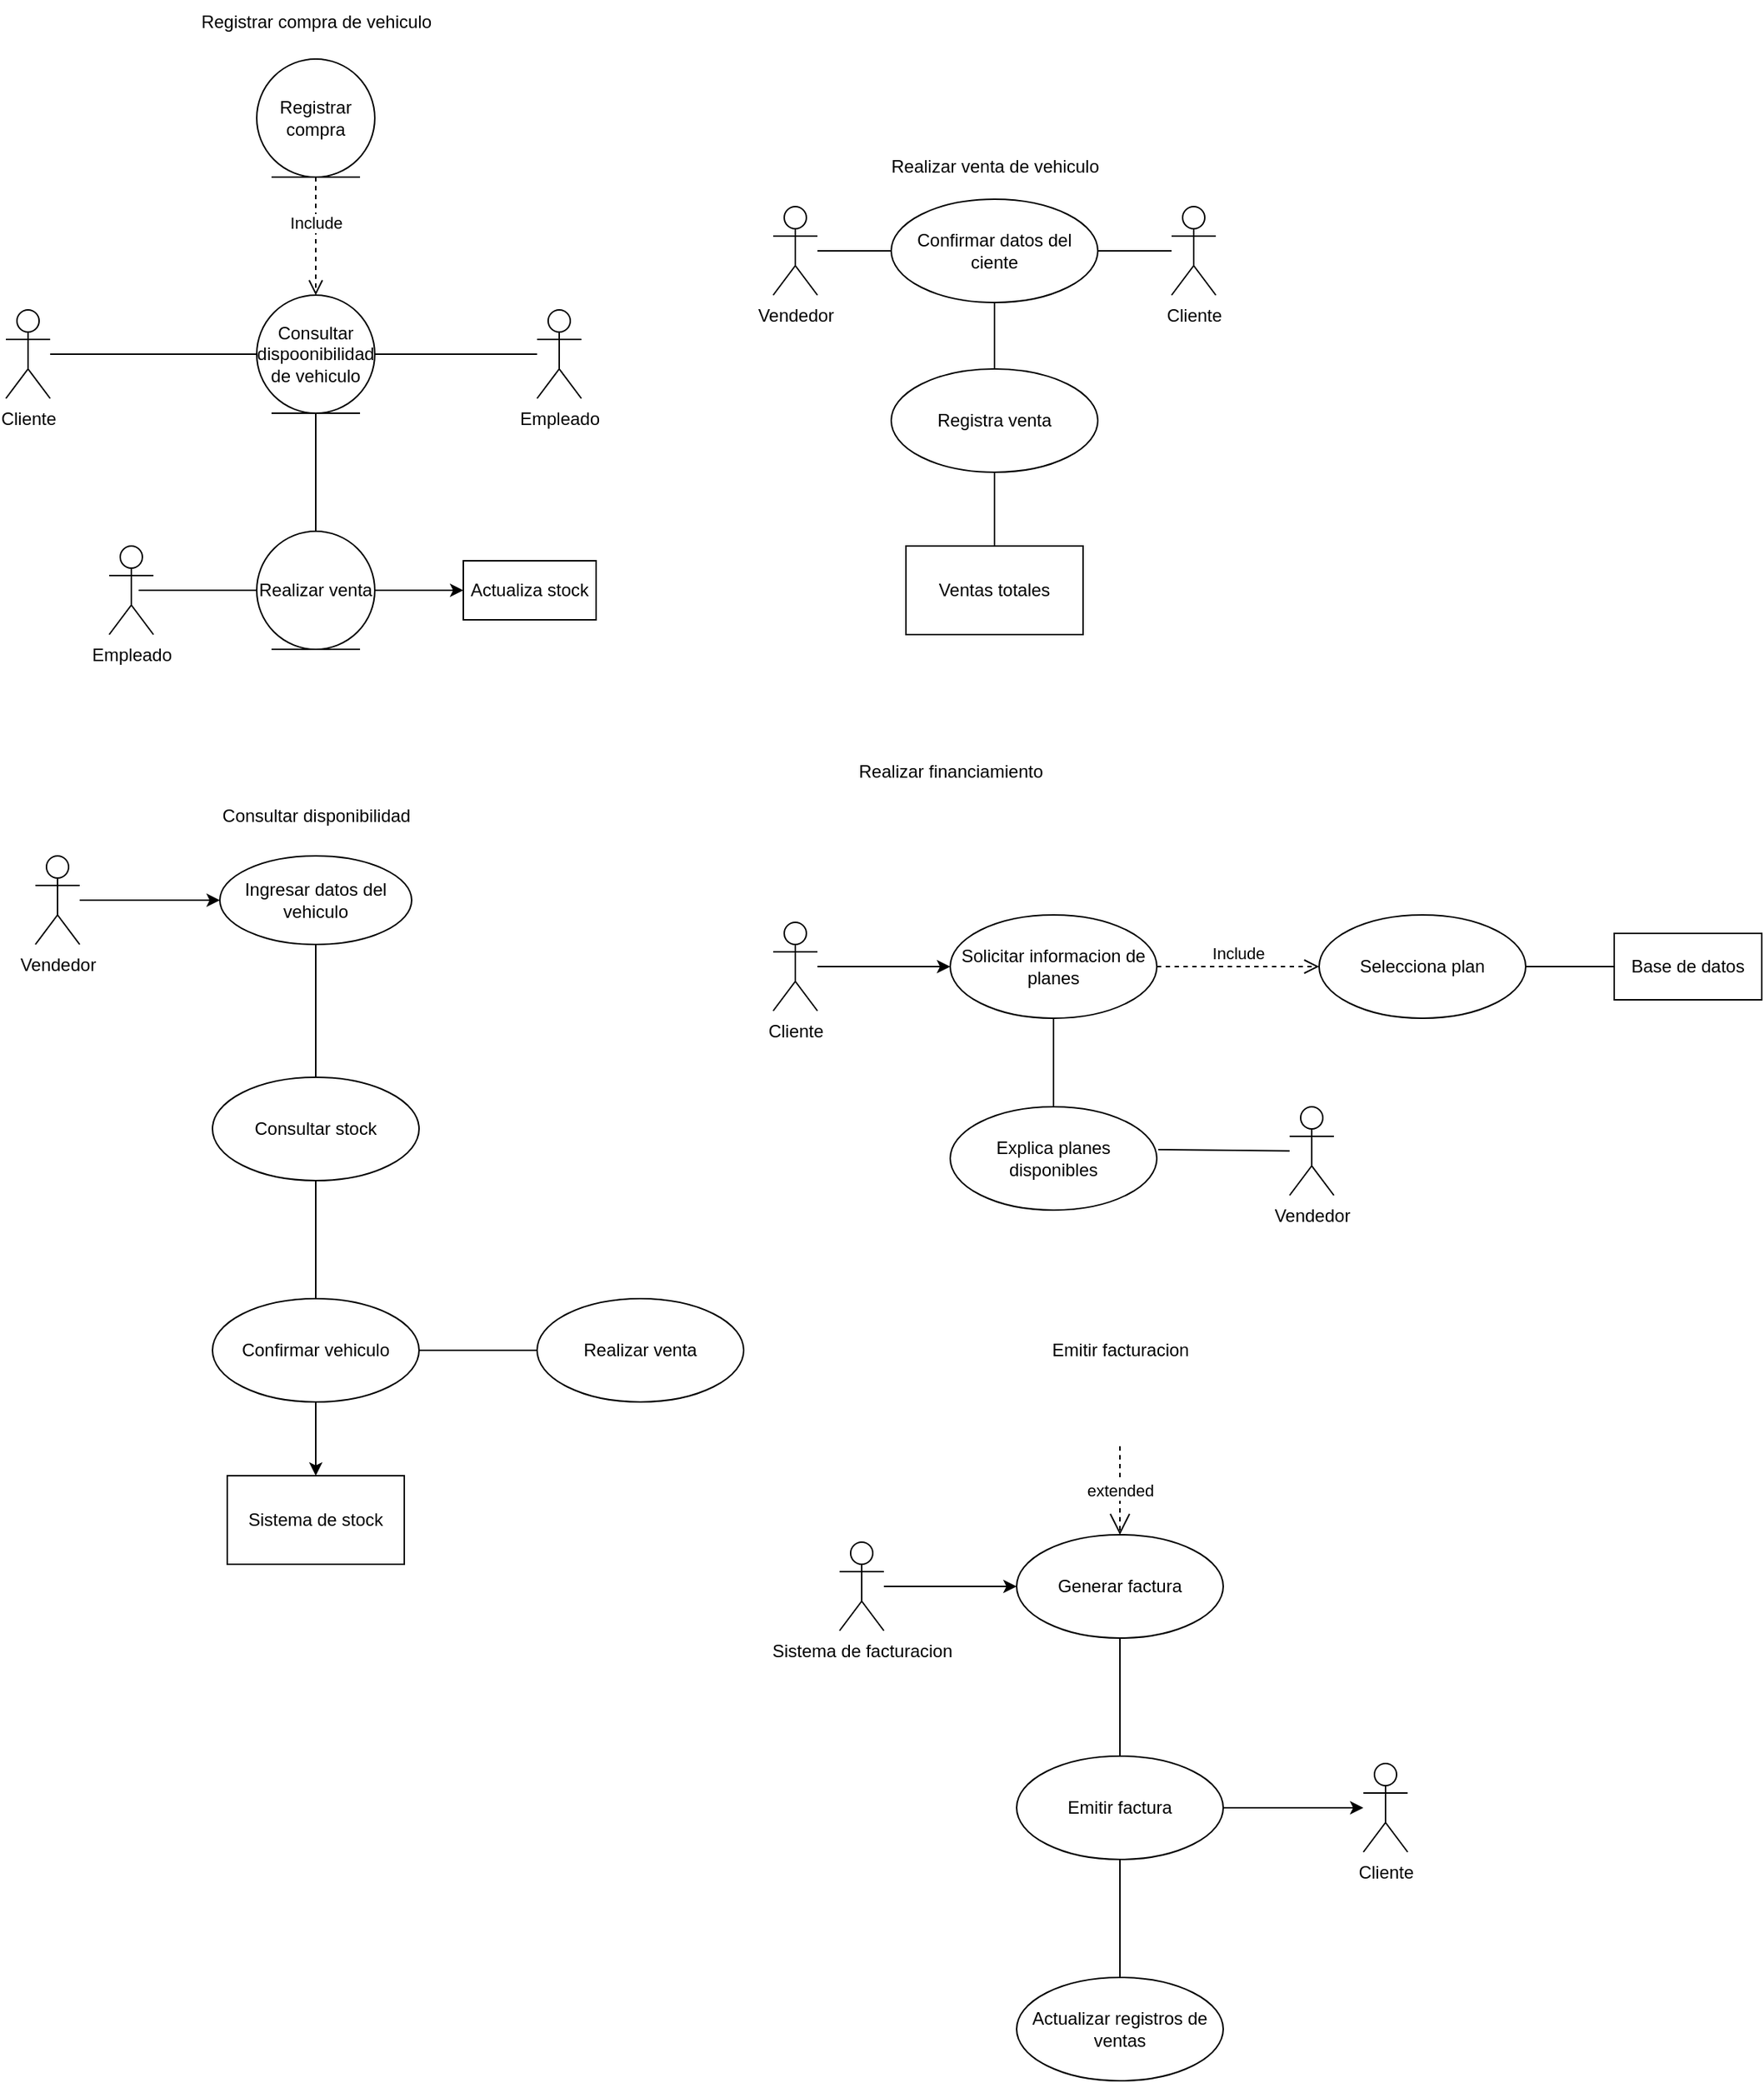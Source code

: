 <mxfile>
    <diagram id="fO3HSkDJZwc-cRtncLUH" name="Page-1">
        <mxGraphModel dx="1264" dy="1880" grid="1" gridSize="10" guides="1" tooltips="1" connect="1" arrows="1" fold="1" page="1" pageScale="1" pageWidth="850" pageHeight="1100" background="#ffffff" math="0" shadow="0">
            <root>
                <mxCell id="0"/>
                <mxCell id="1" parent="0"/>
                <mxCell id="5" style="edgeStyle=none;html=1;entryX=0;entryY=0.5;entryDx=0;entryDy=0;endArrow=none;endFill=0;" parent="1" source="2" target="3" edge="1">
                    <mxGeometry relative="1" as="geometry"/>
                </mxCell>
                <mxCell id="2" value="Cliente" style="shape=umlActor;verticalLabelPosition=bottom;verticalAlign=top;html=1;" parent="1" vertex="1">
                    <mxGeometry x="340" y="-320" width="30" height="60" as="geometry"/>
                </mxCell>
                <mxCell id="13" value="" style="edgeStyle=none;html=1;endArrow=none;endFill=0;" parent="1" source="3" target="12" edge="1">
                    <mxGeometry relative="1" as="geometry"/>
                </mxCell>
                <mxCell id="16" style="edgeStyle=none;html=1;endArrow=none;endFill=0;" parent="1" source="3" target="6" edge="1">
                    <mxGeometry relative="1" as="geometry"/>
                </mxCell>
                <mxCell id="3" value="Consultar dispoonibilidad de vehiculo" style="ellipse;shape=umlEntity;whiteSpace=wrap;html=1;" parent="1" vertex="1">
                    <mxGeometry x="510" y="-330" width="80" height="80" as="geometry"/>
                </mxCell>
                <mxCell id="4" value="Include" style="html=1;verticalAlign=bottom;endArrow=open;dashed=1;endSize=8;curved=0;rounded=0;exitX=0.5;exitY=1;exitDx=0;exitDy=0;entryX=0.5;entryY=0;entryDx=0;entryDy=0;" parent="1" source="10" target="3" edge="1">
                    <mxGeometry relative="1" as="geometry">
                        <mxPoint x="470" y="-190" as="sourcePoint"/>
                        <mxPoint x="390" y="-190" as="targetPoint"/>
                    </mxGeometry>
                </mxCell>
                <mxCell id="6" value="Empleado" style="shape=umlActor;verticalLabelPosition=bottom;verticalAlign=top;html=1;" parent="1" vertex="1">
                    <mxGeometry x="700" y="-320" width="30" height="60" as="geometry"/>
                </mxCell>
                <mxCell id="10" value="Registrar compra" style="ellipse;shape=umlEntity;whiteSpace=wrap;html=1;" parent="1" vertex="1">
                    <mxGeometry x="510" y="-490" width="80" height="80" as="geometry"/>
                </mxCell>
                <mxCell id="15" value="" style="edgeStyle=none;html=1;endArrow=none;endFill=0;" parent="1" source="12" edge="1">
                    <mxGeometry relative="1" as="geometry">
                        <mxPoint x="430" y="-130" as="targetPoint"/>
                    </mxGeometry>
                </mxCell>
                <mxCell id="21" value="" style="edgeStyle=none;html=1;" parent="1" source="12" target="20" edge="1">
                    <mxGeometry relative="1" as="geometry"/>
                </mxCell>
                <mxCell id="12" value="Realizar venta" style="ellipse;shape=umlEntity;whiteSpace=wrap;html=1;" parent="1" vertex="1">
                    <mxGeometry x="510" y="-170" width="80" height="80" as="geometry"/>
                </mxCell>
                <mxCell id="18" value="Empleado" style="shape=umlActor;verticalLabelPosition=bottom;verticalAlign=top;html=1;" parent="1" vertex="1">
                    <mxGeometry x="410" y="-160" width="30" height="60" as="geometry"/>
                </mxCell>
                <mxCell id="19" value="Registrar compra de vehiculo" style="text;html=1;align=center;verticalAlign=middle;resizable=0;points=[];autosize=1;strokeColor=none;fillColor=none;" parent="1" vertex="1">
                    <mxGeometry x="460" y="-530" width="180" height="30" as="geometry"/>
                </mxCell>
                <mxCell id="20" value="Actualiza stock" style="whiteSpace=wrap;html=1;" parent="1" vertex="1">
                    <mxGeometry x="650" y="-150" width="90" height="40" as="geometry"/>
                </mxCell>
                <mxCell id="25" style="edgeStyle=none;html=1;entryX=0;entryY=0.5;entryDx=0;entryDy=0;" parent="1" source="22" target="24" edge="1">
                    <mxGeometry relative="1" as="geometry"/>
                </mxCell>
                <mxCell id="22" value="Vendedor" style="shape=umlActor;verticalLabelPosition=bottom;verticalAlign=top;html=1;" parent="1" vertex="1">
                    <mxGeometry x="360" y="50" width="30" height="60" as="geometry"/>
                </mxCell>
                <mxCell id="28" style="edgeStyle=none;html=1;entryX=0.5;entryY=0;entryDx=0;entryDy=0;endArrow=none;endFill=0;" parent="1" source="24" target="26" edge="1">
                    <mxGeometry relative="1" as="geometry"/>
                </mxCell>
                <mxCell id="24" value="Ingresar datos del vehiculo" style="ellipse;whiteSpace=wrap;html=1;" parent="1" vertex="1">
                    <mxGeometry x="485" y="50" width="130" height="60" as="geometry"/>
                </mxCell>
                <mxCell id="30" style="edgeStyle=none;html=1;entryX=0.5;entryY=0;entryDx=0;entryDy=0;endArrow=none;endFill=0;" parent="1" source="26" target="29" edge="1">
                    <mxGeometry relative="1" as="geometry"/>
                </mxCell>
                <mxCell id="26" value="Consultar stock" style="ellipse;whiteSpace=wrap;html=1;" parent="1" vertex="1">
                    <mxGeometry x="480" y="200" width="140" height="70" as="geometry"/>
                </mxCell>
                <mxCell id="32" value="" style="edgeStyle=none;html=1;" parent="1" source="29" target="31" edge="1">
                    <mxGeometry relative="1" as="geometry"/>
                </mxCell>
                <mxCell id="34" value="" style="edgeStyle=none;html=1;endArrow=none;endFill=0;" parent="1" source="29" target="33" edge="1">
                    <mxGeometry relative="1" as="geometry"/>
                </mxCell>
                <mxCell id="29" value="Confirmar vehiculo" style="ellipse;whiteSpace=wrap;html=1;" parent="1" vertex="1">
                    <mxGeometry x="480" y="350" width="140" height="70" as="geometry"/>
                </mxCell>
                <mxCell id="31" value="Sistema de stock" style="whiteSpace=wrap;html=1;" parent="1" vertex="1">
                    <mxGeometry x="490" y="470" width="120" height="60" as="geometry"/>
                </mxCell>
                <mxCell id="33" value="Realizar venta" style="ellipse;whiteSpace=wrap;html=1;" parent="1" vertex="1">
                    <mxGeometry x="700" y="350" width="140" height="70" as="geometry"/>
                </mxCell>
                <mxCell id="35" value="Consultar disponibilidad" style="text;html=1;align=center;verticalAlign=middle;resizable=0;points=[];autosize=1;strokeColor=none;fillColor=none;" parent="1" vertex="1">
                    <mxGeometry x="475" y="8" width="150" height="30" as="geometry"/>
                </mxCell>
                <mxCell id="39" style="edgeStyle=none;html=1;entryX=0;entryY=0.5;entryDx=0;entryDy=0;endArrow=none;endFill=0;" parent="1" source="36" target="38" edge="1">
                    <mxGeometry relative="1" as="geometry"/>
                </mxCell>
                <mxCell id="36" value="Vendedor" style="shape=umlActor;verticalLabelPosition=bottom;verticalAlign=top;html=1;" parent="1" vertex="1">
                    <mxGeometry x="860" y="-390" width="30" height="60" as="geometry"/>
                </mxCell>
                <mxCell id="40" style="edgeStyle=none;html=1;entryX=1;entryY=0.5;entryDx=0;entryDy=0;endArrow=none;endFill=0;" parent="1" source="37" target="38" edge="1">
                    <mxGeometry relative="1" as="geometry"/>
                </mxCell>
                <mxCell id="37" value="Cliente" style="shape=umlActor;verticalLabelPosition=bottom;verticalAlign=top;html=1;" parent="1" vertex="1">
                    <mxGeometry x="1130" y="-390" width="30" height="60" as="geometry"/>
                </mxCell>
                <mxCell id="42" style="edgeStyle=none;html=1;endArrow=none;endFill=0;" parent="1" source="38" target="41" edge="1">
                    <mxGeometry relative="1" as="geometry"/>
                </mxCell>
                <mxCell id="38" value="Confirmar datos del ciente" style="ellipse;whiteSpace=wrap;html=1;" parent="1" vertex="1">
                    <mxGeometry x="940" y="-395" width="140" height="70" as="geometry"/>
                </mxCell>
                <mxCell id="44" value="" style="edgeStyle=none;html=1;endArrow=none;endFill=0;" parent="1" source="41" target="43" edge="1">
                    <mxGeometry relative="1" as="geometry"/>
                </mxCell>
                <mxCell id="41" value="Registra venta" style="ellipse;whiteSpace=wrap;html=1;" parent="1" vertex="1">
                    <mxGeometry x="940" y="-280" width="140" height="70" as="geometry"/>
                </mxCell>
                <mxCell id="43" value="Ventas totales" style="whiteSpace=wrap;html=1;" parent="1" vertex="1">
                    <mxGeometry x="950" y="-160" width="120" height="60" as="geometry"/>
                </mxCell>
                <mxCell id="45" value="Realizar venta de vehiculo" style="text;html=1;align=center;verticalAlign=middle;resizable=0;points=[];autosize=1;strokeColor=none;fillColor=none;" parent="1" vertex="1">
                    <mxGeometry x="930" y="-432" width="160" height="30" as="geometry"/>
                </mxCell>
                <mxCell id="46" value="Realizar financiamiento" style="text;html=1;align=center;verticalAlign=middle;resizable=0;points=[];autosize=1;strokeColor=none;fillColor=none;" parent="1" vertex="1">
                    <mxGeometry x="905" y="-22" width="150" height="30" as="geometry"/>
                </mxCell>
                <mxCell id="54" style="edgeStyle=none;html=1;entryX=0;entryY=0.5;entryDx=0;entryDy=0;" parent="1" source="47" target="48" edge="1">
                    <mxGeometry relative="1" as="geometry"/>
                </mxCell>
                <mxCell id="47" value="Cliente" style="shape=umlActor;verticalLabelPosition=bottom;verticalAlign=top;html=1;" parent="1" vertex="1">
                    <mxGeometry x="860" y="95" width="30" height="60" as="geometry"/>
                </mxCell>
                <mxCell id="52" value="" style="edgeStyle=none;html=1;endArrow=none;endFill=0;" parent="1" source="48" target="51" edge="1">
                    <mxGeometry relative="1" as="geometry"/>
                </mxCell>
                <mxCell id="48" value="Solicitar informacion de planes" style="ellipse;whiteSpace=wrap;html=1;" parent="1" vertex="1">
                    <mxGeometry x="980" y="90" width="140" height="70" as="geometry"/>
                </mxCell>
                <mxCell id="50" value="Vendedor" style="shape=umlActor;verticalLabelPosition=bottom;verticalAlign=top;html=1;" parent="1" vertex="1">
                    <mxGeometry x="1210" y="220" width="30" height="60" as="geometry"/>
                </mxCell>
                <mxCell id="51" value="Explica planes disponibles" style="ellipse;whiteSpace=wrap;html=1;" parent="1" vertex="1">
                    <mxGeometry x="980" y="220" width="140" height="70" as="geometry"/>
                </mxCell>
                <mxCell id="53" style="edgeStyle=none;html=1;entryX=1.007;entryY=0.414;entryDx=0;entryDy=0;entryPerimeter=0;endArrow=none;endFill=0;" parent="1" source="50" target="51" edge="1">
                    <mxGeometry relative="1" as="geometry"/>
                </mxCell>
                <mxCell id="60" value="" style="edgeStyle=none;html=1;endArrow=none;endFill=0;" parent="1" source="55" target="59" edge="1">
                    <mxGeometry relative="1" as="geometry"/>
                </mxCell>
                <mxCell id="55" value="Selecciona plan" style="ellipse;whiteSpace=wrap;html=1;" parent="1" vertex="1">
                    <mxGeometry x="1230" y="90" width="140" height="70" as="geometry"/>
                </mxCell>
                <mxCell id="56" value="Include" style="html=1;verticalAlign=bottom;endArrow=open;dashed=1;endSize=8;curved=0;rounded=0;entryX=0;entryY=0.5;entryDx=0;entryDy=0;exitX=1;exitY=0.5;exitDx=0;exitDy=0;" parent="1" source="48" target="55" edge="1">
                    <mxGeometry relative="1" as="geometry">
                        <mxPoint x="1190" y="60" as="sourcePoint"/>
                        <mxPoint x="1110" y="60" as="targetPoint"/>
                    </mxGeometry>
                </mxCell>
                <mxCell id="59" value="Base de datos" style="whiteSpace=wrap;html=1;" parent="1" vertex="1">
                    <mxGeometry x="1430" y="102.5" width="100" height="45" as="geometry"/>
                </mxCell>
                <mxCell id="61" value="Emitir facturacion" style="text;html=1;align=center;verticalAlign=middle;resizable=0;points=[];autosize=1;strokeColor=none;fillColor=none;" parent="1" vertex="1">
                    <mxGeometry x="1035" y="370" width="120" height="30" as="geometry"/>
                </mxCell>
                <mxCell id="65" style="edgeStyle=none;html=1;entryX=0;entryY=0.5;entryDx=0;entryDy=0;" parent="1" source="62" target="64" edge="1">
                    <mxGeometry relative="1" as="geometry"/>
                </mxCell>
                <mxCell id="62" value="Sistema de facturacion" style="shape=umlActor;verticalLabelPosition=bottom;verticalAlign=top;html=1;" parent="1" vertex="1">
                    <mxGeometry x="905" y="515" width="30" height="60" as="geometry"/>
                </mxCell>
                <mxCell id="68" value="" style="edgeStyle=none;html=1;endArrow=none;endFill=0;" parent="1" source="64" target="67" edge="1">
                    <mxGeometry relative="1" as="geometry"/>
                </mxCell>
                <mxCell id="64" value="Generar factura" style="ellipse;whiteSpace=wrap;html=1;" parent="1" vertex="1">
                    <mxGeometry x="1025" y="510" width="140" height="70" as="geometry"/>
                </mxCell>
                <mxCell id="66" value="extended" style="endArrow=open;endSize=12;dashed=1;html=1;entryX=0.5;entryY=0;entryDx=0;entryDy=0;" parent="1" target="64" edge="1">
                    <mxGeometry width="160" relative="1" as="geometry">
                        <mxPoint x="1095" y="450" as="sourcePoint"/>
                        <mxPoint x="1140" y="470" as="targetPoint"/>
                    </mxGeometry>
                </mxCell>
                <mxCell id="70" value="" style="edgeStyle=none;html=1;endArrow=none;endFill=0;" parent="1" source="67" target="69" edge="1">
                    <mxGeometry relative="1" as="geometry"/>
                </mxCell>
                <mxCell id="72" style="edgeStyle=none;html=1;" parent="1" source="67" target="71" edge="1">
                    <mxGeometry relative="1" as="geometry"/>
                </mxCell>
                <mxCell id="67" value="Emitir factura" style="ellipse;whiteSpace=wrap;html=1;" parent="1" vertex="1">
                    <mxGeometry x="1025" y="660" width="140" height="70" as="geometry"/>
                </mxCell>
                <mxCell id="69" value="Actualizar registros de ventas" style="ellipse;whiteSpace=wrap;html=1;" parent="1" vertex="1">
                    <mxGeometry x="1025" y="810" width="140" height="70" as="geometry"/>
                </mxCell>
                <mxCell id="71" value="Cliente" style="shape=umlActor;verticalLabelPosition=bottom;verticalAlign=top;html=1;" parent="1" vertex="1">
                    <mxGeometry x="1260" y="665" width="30" height="60" as="geometry"/>
                </mxCell>
            </root>
        </mxGraphModel>
    </diagram>
</mxfile>